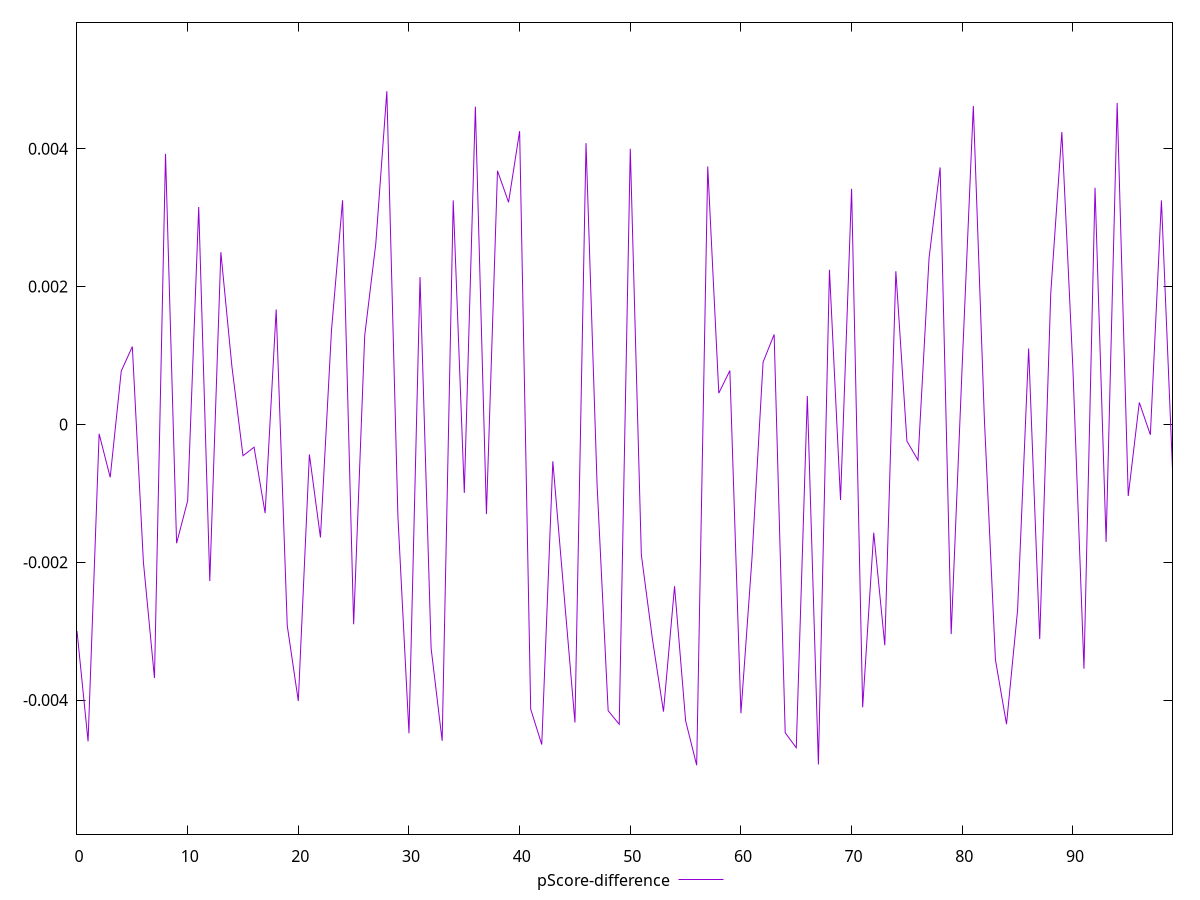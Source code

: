 reset

$pScoreDifference <<EOF
0 -0.0029989622587840437
1 -0.004598940489139336
2 -0.0001369592113762419
3 -0.0007684523488772355
4 0.0007730849654534744
5 0.00112870077806837
6 -0.0019970832480841194
7 -0.003680595638048567
8 0.003924707914403691
9 -0.0017245634216559447
10 -0.0011079882583624467
11 0.0031541015772929004
12 -0.002273520949538921
13 0.0024980997593421206
14 0.0008386779669289357
15 -0.00045556041602767827
16 -0.00033099905944256047
17 -0.001287712868897728
18 0.0016669364795258712
19 -0.002919504546938234
20 -0.004013577660546885
21 -0.00043588641957525986
22 -0.0016406323730567829
23 0.0013696792732055263
24 0.0032514190132419962
25 -0.0029000839996966565
26 0.0012875620855093972
27 0.0026181486132800247
28 0.004833799024380081
29 -0.0013322729828307844
30 -0.004482570217718362
31 0.0021369409034104336
32 -0.003248188381043904
33 -0.0045909064772079455
34 0.003249904331180331
35 -0.0009944412830348304
36 0.00460971489140638
37 -0.0013023629084479849
38 0.0036793345046266523
39 0.003222282793650888
40 0.0042550100568991
41 -0.004131981774900262
42 -0.004644974820743553
43 -0.0005359147238589435
44 -0.002438396960217415
45 -0.004325925734343761
46 0.0040803300250050745
47 -0.0008786235420716881
48 -0.004153907561606052
49 -0.004351358972349728
50 0.003999502140921152
51 -0.0018933598607006052
52 -0.003114035318043773
53 -0.0041673959053829535
54 -0.0023490386132019037
55 -0.004300670196462741
56 -0.004945204192296826
57 0.0037425048044231746
58 0.00045303630738635636
59 0.0007805124692791265
60 -0.004191254687784807
61 -0.0019390655744669916
62 0.000902406620395868
63 0.0013043894791738841
64 -0.0044749495880680445
65 -0.004691857080534212
66 0.0004115434403280105
67 -0.004934393781921398
68 0.0022435141555398053
69 -0.0010968531221281497
70 0.0034188514624095
71 -0.004105788846149427
72 -0.0015721916758996146
73 -0.0032055758644242704
74 0.002222009540280845
75 -0.00024282532484609654
76 -0.0005198352341183599
77 0.002414305328355737
78 0.003728461487228718
79 -0.003042824063532401
80 0.0008758664342466416
81 0.004620202872823387
82 0.00007519021894597522
83 -0.0034172643844249118
84 -0.004349941370736965
85 -0.002698023400019345
86 0.0011013656783712689
87 -0.003115040121589918
88 0.001908131900039356
89 0.0042427113172290865
90 0.000810505303007969
91 -0.0035449286413948844
92 0.003432919804390866
93 -0.001705530246157716
94 0.004664209383752671
95 -0.0010395400595737403
96 0.0003178773447677363
97 -0.00015117668742559154
98 0.0032496169797929797
99 -0.0006514410639243406
EOF

set key outside below
set xrange [0:99]
set yrange [-0.005945204192296826:0.005833799024380081]
set trange [-0.005945204192296826:0.005833799024380081]
set terminal svg size 640, 500 enhanced background rgb 'white'
set output "report_00015_2021-02-09T16-11-33.973Z/first-contentful-paint/samples/pages+cached/pScore-difference/values.svg"

plot $pScoreDifference title "pScore-difference" with line

reset
